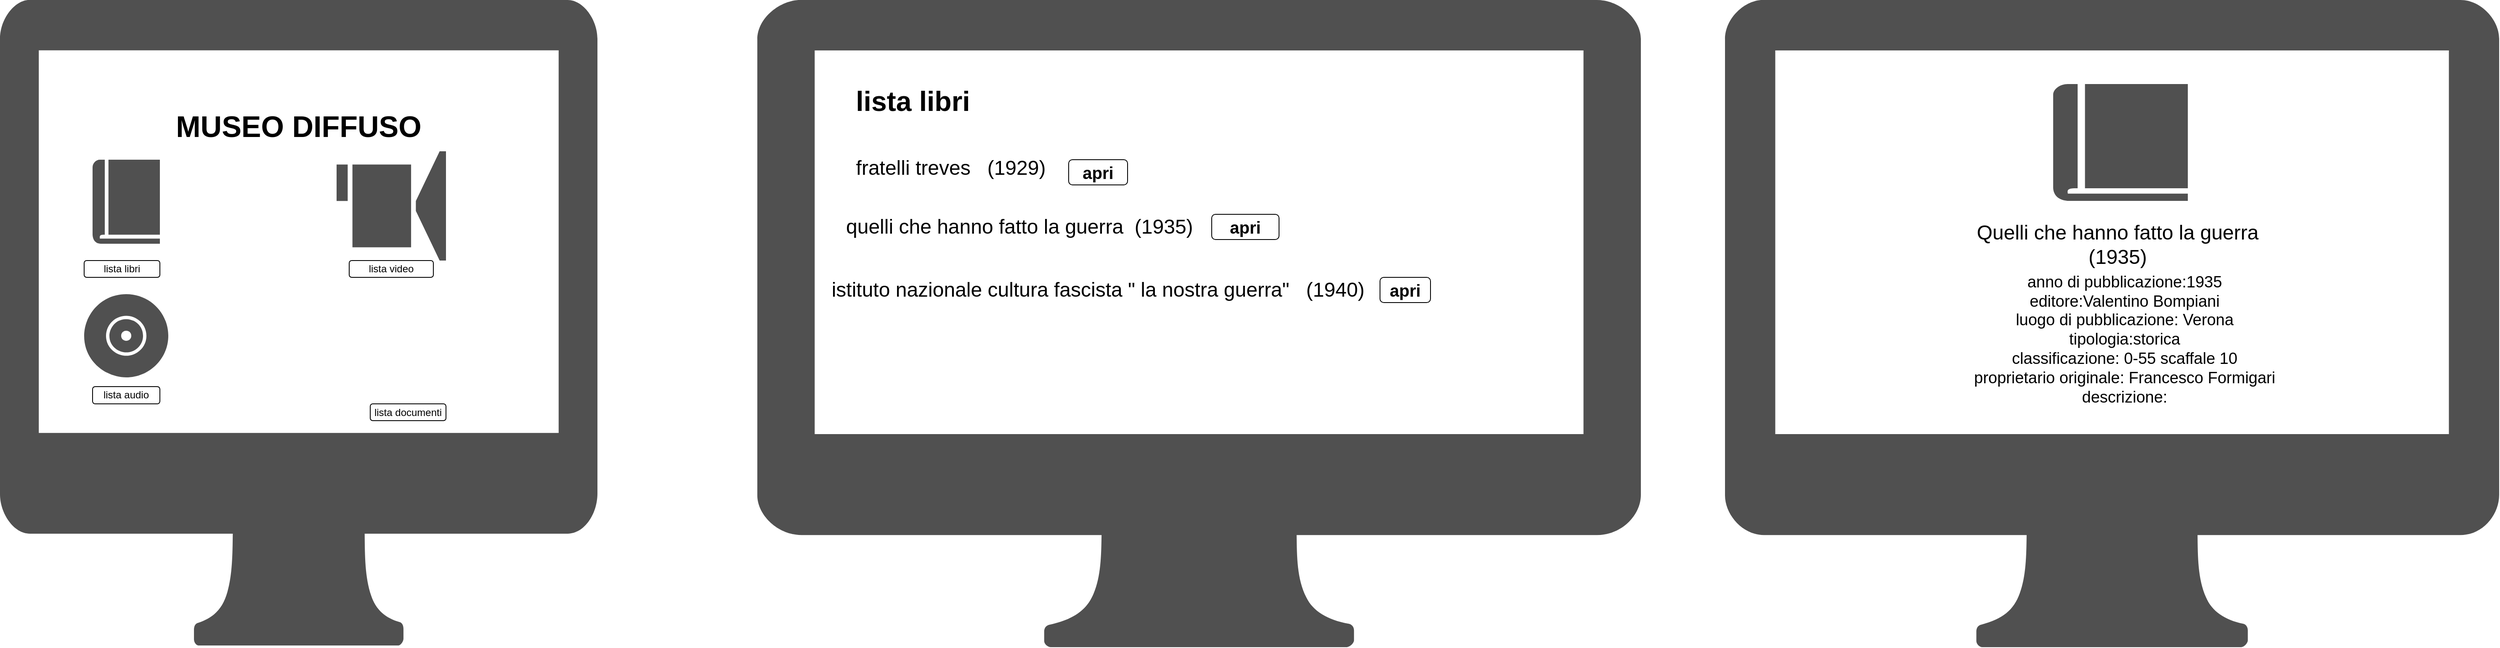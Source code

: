 <mxfile version="14.6.13" type="github">
  <diagram id="ZsC6d2SFQStPOOXKZH7J" name="Page-1">
    <mxGraphModel dx="383" dy="1679" grid="1" gridSize="10" guides="1" tooltips="1" connect="1" arrows="1" fold="1" page="1" pageScale="1" pageWidth="1100" pageHeight="850" math="0" shadow="0">
      <root>
        <mxCell id="0" />
        <mxCell id="1" parent="0" />
        <mxCell id="K6ejUzCs_g2F1oJFJqeC-1" value="" style="pointerEvents=1;shadow=0;dashed=0;html=1;strokeColor=none;fillColor=#505050;labelPosition=center;verticalLabelPosition=bottom;verticalAlign=top;outlineConnect=0;align=center;shape=mxgraph.office.devices.mac_client;" vertex="1" parent="1">
          <mxGeometry x="1200" y="-380" width="710" height="768" as="geometry" />
        </mxCell>
        <mxCell id="K6ejUzCs_g2F1oJFJqeC-2" value="&lt;b&gt;&lt;font style=&quot;font-size: 35px&quot;&gt;MUSEO DIFFUSO&lt;/font&gt;&lt;/b&gt;" style="text;html=1;strokeColor=none;fillColor=none;align=center;verticalAlign=middle;whiteSpace=wrap;rounded=0;" vertex="1" parent="1">
          <mxGeometry x="1380" y="-260" width="350" height="60" as="geometry" />
        </mxCell>
        <mxCell id="K6ejUzCs_g2F1oJFJqeC-4" value="" style="pointerEvents=1;shadow=0;dashed=0;html=1;strokeColor=none;fillColor=#505050;labelPosition=center;verticalLabelPosition=bottom;verticalAlign=top;outlineConnect=0;align=center;shape=mxgraph.office.concepts.book_journal;" vertex="1" parent="1">
          <mxGeometry x="1310" y="-190" width="80" height="100" as="geometry" />
        </mxCell>
        <mxCell id="K6ejUzCs_g2F1oJFJqeC-5" value="" style="rounded=1;whiteSpace=wrap;html=1;" vertex="1" parent="1">
          <mxGeometry x="1300" y="-70" width="90" height="20" as="geometry" />
        </mxCell>
        <mxCell id="K6ejUzCs_g2F1oJFJqeC-6" value="lista libri" style="text;html=1;strokeColor=none;fillColor=none;align=center;verticalAlign=middle;whiteSpace=wrap;rounded=0;" vertex="1" parent="1">
          <mxGeometry x="1280" y="-70" width="130" height="20" as="geometry" />
        </mxCell>
        <mxCell id="K6ejUzCs_g2F1oJFJqeC-7" value="&amp;nbsp;" style="text;html=1;strokeColor=none;fillColor=none;align=center;verticalAlign=middle;whiteSpace=wrap;rounded=0;" vertex="1" parent="1">
          <mxGeometry x="1500" y="-80" width="40" height="20" as="geometry" />
        </mxCell>
        <mxCell id="K6ejUzCs_g2F1oJFJqeC-10" value="" style="pointerEvents=1;shadow=0;dashed=0;html=1;strokeColor=none;fillColor=#505050;labelPosition=center;verticalLabelPosition=bottom;verticalAlign=top;outlineConnect=0;align=center;shape=mxgraph.office.devices.video_camera;" vertex="1" parent="1">
          <mxGeometry x="1600" y="-200" width="130" height="130" as="geometry" />
        </mxCell>
        <mxCell id="K6ejUzCs_g2F1oJFJqeC-11" value="" style="rounded=1;whiteSpace=wrap;html=1;" vertex="1" parent="1">
          <mxGeometry x="1615" y="-70" width="100" height="20" as="geometry" />
        </mxCell>
        <mxCell id="K6ejUzCs_g2F1oJFJqeC-12" value="lista video" style="text;html=1;strokeColor=none;fillColor=none;align=center;verticalAlign=middle;whiteSpace=wrap;rounded=0;" vertex="1" parent="1">
          <mxGeometry x="1630" y="-70" width="70" height="20" as="geometry" />
        </mxCell>
        <mxCell id="K6ejUzCs_g2F1oJFJqeC-13" value="" style="pointerEvents=1;shadow=0;dashed=0;html=1;strokeColor=none;fillColor=#505050;labelPosition=center;verticalLabelPosition=bottom;verticalAlign=top;outlineConnect=0;align=center;shape=mxgraph.office.devices.cd_dvd;" vertex="1" parent="1">
          <mxGeometry x="1300" y="-30" width="100" height="99" as="geometry" />
        </mxCell>
        <mxCell id="K6ejUzCs_g2F1oJFJqeC-15" value="lista audio" style="rounded=1;whiteSpace=wrap;html=1;" vertex="1" parent="1">
          <mxGeometry x="1310" y="80" width="80" height="20.5" as="geometry" />
        </mxCell>
        <mxCell id="K6ejUzCs_g2F1oJFJqeC-16" value="" style="shape=image;html=1;verticalAlign=top;verticalLabelPosition=bottom;labelBackgroundColor=#ffffff;imageAspect=0;aspect=fixed;image=https://cdn2.iconfinder.com/data/icons/Radium_Neue_PNGs/128/My_Documents.png" vertex="1" parent="1">
          <mxGeometry x="1615" y="-39.5" width="128" height="128" as="geometry" />
        </mxCell>
        <mxCell id="K6ejUzCs_g2F1oJFJqeC-17" value="lista documenti" style="rounded=1;whiteSpace=wrap;html=1;" vertex="1" parent="1">
          <mxGeometry x="1640" y="100.5" width="90" height="20" as="geometry" />
        </mxCell>
        <mxCell id="K6ejUzCs_g2F1oJFJqeC-18" value="" style="pointerEvents=1;shadow=0;dashed=0;html=1;strokeColor=none;fillColor=#505050;labelPosition=center;verticalLabelPosition=bottom;verticalAlign=top;outlineConnect=0;align=center;shape=mxgraph.office.devices.mac_client;" vertex="1" parent="1">
          <mxGeometry x="2100" y="-380" width="1050" height="770" as="geometry" />
        </mxCell>
        <mxCell id="K6ejUzCs_g2F1oJFJqeC-20" value="&lt;font style=&quot;font-size: 33px&quot;&gt;&lt;b&gt;lista libri&lt;/b&gt;&lt;/font&gt;" style="text;html=1;strokeColor=none;fillColor=none;align=center;verticalAlign=middle;whiteSpace=wrap;rounded=0;" vertex="1" parent="1">
          <mxGeometry x="2190" y="-280" width="190" height="40" as="geometry" />
        </mxCell>
        <mxCell id="K6ejUzCs_g2F1oJFJqeC-21" value="&lt;font style=&quot;font-size: 24px&quot;&gt;fratelli treves&amp;nbsp; &amp;nbsp;(1929)&lt;/font&gt;" style="text;html=1;strokeColor=none;fillColor=none;align=center;verticalAlign=middle;whiteSpace=wrap;rounded=0;" vertex="1" parent="1">
          <mxGeometry x="2200" y="-200" width="260" height="40" as="geometry" />
        </mxCell>
        <mxCell id="K6ejUzCs_g2F1oJFJqeC-23" value="&lt;font style=&quot;font-size: 20px&quot;&gt;&lt;b&gt;apri&lt;/b&gt;&lt;/font&gt;" style="rounded=1;whiteSpace=wrap;html=1;" vertex="1" parent="1">
          <mxGeometry x="2470" y="-190" width="70" height="30" as="geometry" />
        </mxCell>
        <mxCell id="K6ejUzCs_g2F1oJFJqeC-24" value="&lt;font style=&quot;font-size: 24px&quot;&gt;quelli che hanno fatto la guerra&amp;nbsp; (1935)&amp;nbsp;&lt;/font&gt;" style="text;html=1;strokeColor=none;fillColor=none;align=center;verticalAlign=middle;whiteSpace=wrap;rounded=0;" vertex="1" parent="1">
          <mxGeometry x="2190" y="-130" width="450" height="40" as="geometry" />
        </mxCell>
        <mxCell id="K6ejUzCs_g2F1oJFJqeC-25" value="&lt;font style=&quot;font-size: 24px&quot;&gt;istituto nazionale cultura fascista &quot; la nostra guerra&quot;&amp;nbsp; &amp;nbsp;(1940)&lt;/font&gt;" style="text;html=1;strokeColor=none;fillColor=none;align=center;verticalAlign=middle;whiteSpace=wrap;rounded=0;" vertex="1" parent="1">
          <mxGeometry x="2180" y="-50" width="650" height="30" as="geometry" />
        </mxCell>
        <mxCell id="K6ejUzCs_g2F1oJFJqeC-27" value="&lt;font style=&quot;font-size: 20px&quot;&gt;&lt;b&gt;apri&lt;/b&gt;&lt;/font&gt;" style="rounded=1;whiteSpace=wrap;html=1;" vertex="1" parent="1">
          <mxGeometry x="2640" y="-125" width="80" height="30" as="geometry" />
        </mxCell>
        <mxCell id="K6ejUzCs_g2F1oJFJqeC-28" value="&lt;font style=&quot;font-size: 20px&quot;&gt;&lt;b&gt;apri&lt;/b&gt;&lt;/font&gt;" style="rounded=1;whiteSpace=wrap;html=1;" vertex="1" parent="1">
          <mxGeometry x="2840" y="-50" width="60" height="30" as="geometry" />
        </mxCell>
        <mxCell id="K6ejUzCs_g2F1oJFJqeC-29" value="" style="pointerEvents=1;shadow=0;dashed=0;html=1;strokeColor=none;fillColor=#505050;labelPosition=center;verticalLabelPosition=bottom;verticalAlign=top;outlineConnect=0;align=center;shape=mxgraph.office.devices.mac_client;" vertex="1" parent="1">
          <mxGeometry x="3250" y="-380" width="920" height="770" as="geometry" />
        </mxCell>
        <mxCell id="K6ejUzCs_g2F1oJFJqeC-30" value="&lt;span style=&quot;font-size: 24px&quot;&gt;Quelli che hanno fatto la guerra&amp;nbsp; (1935)&amp;nbsp;&lt;/span&gt;" style="text;html=1;strokeColor=none;fillColor=none;align=center;verticalAlign=middle;whiteSpace=wrap;rounded=0;" vertex="1" parent="1">
          <mxGeometry x="3515" y="-139.5" width="410" height="100" as="geometry" />
        </mxCell>
        <mxCell id="K6ejUzCs_g2F1oJFJqeC-32" value="" style="pointerEvents=1;shadow=0;dashed=0;html=1;strokeColor=none;fillColor=#505050;labelPosition=center;verticalLabelPosition=bottom;verticalAlign=top;outlineConnect=0;align=center;shape=mxgraph.office.concepts.book_journal;" vertex="1" parent="1">
          <mxGeometry x="3640" y="-280" width="160" height="139" as="geometry" />
        </mxCell>
        <mxCell id="K6ejUzCs_g2F1oJFJqeC-33" value="&lt;font style=&quot;font-size: 19px&quot;&gt;anno di pubblicazione:1935&lt;br&gt;editore:Valentino Bompiani&lt;br&gt;luogo di pubblicazione: Verona&lt;br&gt;tipologia:storica&lt;br&gt;classificazione: 0-55 scaffale 10&lt;br&gt;proprietario originale: Francesco Formigari&lt;br&gt;descrizione:&lt;br&gt;&lt;/font&gt;" style="text;html=1;strokeColor=none;fillColor=none;align=center;verticalAlign=middle;whiteSpace=wrap;rounded=0;" vertex="1" parent="1">
          <mxGeometry x="3525" y="-41.5" width="400" height="130" as="geometry" />
        </mxCell>
      </root>
    </mxGraphModel>
  </diagram>
</mxfile>
